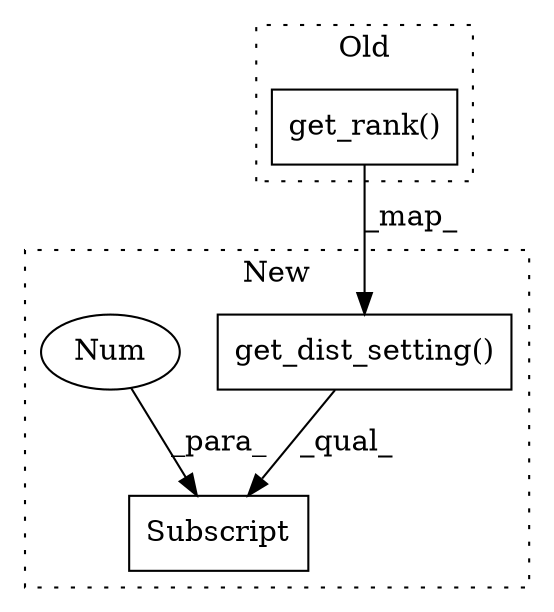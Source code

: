 digraph G {
subgraph cluster0 {
1 [label="get_rank()" a="75" s="843" l="15" shape="box"];
label = "Old";
style="dotted";
}
subgraph cluster1 {
2 [label="get_dist_setting()" a="75" s="843" l="21" shape="box"];
3 [label="Subscript" a="63" s="843,0" l="24,0" shape="box"];
4 [label="Num" a="76" s="865" l="1" shape="ellipse"];
label = "New";
style="dotted";
}
1 -> 2 [label="_map_"];
2 -> 3 [label="_qual_"];
4 -> 3 [label="_para_"];
}